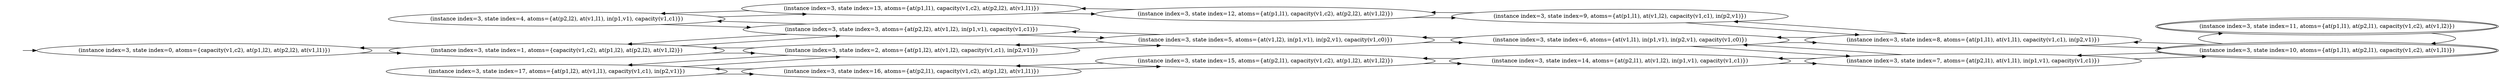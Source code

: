 digraph {
rankdir="LR"
s0[label="(instance index=3, state index=0, atoms={capacity(v1,c2), at(p1,l2), at(p2,l2), at(v1,l1)})"]
s4[label="(instance index=3, state index=4, atoms={at(p2,l2), at(v1,l1), in(p1,v1), capacity(v1,c1)})"]
s17[label="(instance index=3, state index=17, atoms={at(p1,l2), at(v1,l1), capacity(v1,c1), in(p2,v1)})"]
s1[label="(instance index=3, state index=1, atoms={capacity(v1,c2), at(p1,l2), at(p2,l2), at(v1,l2)})"]
s13[label="(instance index=3, state index=13, atoms={at(p1,l1), capacity(v1,c2), at(p2,l2), at(v1,l1)})"]
s2[label="(instance index=3, state index=2, atoms={at(p1,l2), at(v1,l2), capacity(v1,c1), in(p2,v1)})"]
s3[label="(instance index=3, state index=3, atoms={at(p2,l2), at(v1,l2), in(p1,v1), capacity(v1,c1)})"]
s16[label="(instance index=3, state index=16, atoms={at(p2,l1), capacity(v1,c2), at(p1,l2), at(v1,l1)})"]
s5[label="(instance index=3, state index=5, atoms={at(v1,l2), in(p1,v1), in(p2,v1), capacity(v1,c0)})"]
s15[label="(instance index=3, state index=15, atoms={at(p2,l1), capacity(v1,c2), at(p1,l2), at(v1,l2)})"]
s12[label="(instance index=3, state index=12, atoms={at(p1,l1), capacity(v1,c2), at(p2,l2), at(v1,l2)})"]
s6[label="(instance index=3, state index=6, atoms={at(v1,l1), in(p1,v1), in(p2,v1), capacity(v1,c0)})"]
s14[label="(instance index=3, state index=14, atoms={at(p2,l1), at(v1,l2), in(p1,v1), capacity(v1,c1)})"]
s9[label="(instance index=3, state index=9, atoms={at(p1,l1), at(v1,l2), capacity(v1,c1), in(p2,v1)})"]
s7[label="(instance index=3, state index=7, atoms={at(p2,l1), at(v1,l1), in(p1,v1), capacity(v1,c1)})"]
s8[label="(instance index=3, state index=8, atoms={at(p1,l1), at(v1,l1), capacity(v1,c1), in(p2,v1)})"]
s11[peripheries=2,label="(instance index=3, state index=11, atoms={at(p1,l1), at(p2,l1), capacity(v1,c2), at(v1,l2)})"]
s10[peripheries=2,label="(instance index=3, state index=10, atoms={at(p1,l1), at(p2,l1), capacity(v1,c2), at(v1,l1)})"]
Dangling [ label = "", style = invis ]
{ rank = same; Dangling }
Dangling -> s0
{ rank = same; s0}
{ rank = same; s4,s17,s1}
{ rank = same; s13,s2,s3,s16}
{ rank = same; s5,s15,s12}
{ rank = same; s6,s14,s9}
{ rank = same; s7,s8}
{ rank = same; s11,s10}
{
s0->s1
}
{
s4->s13
s4->s3
s17->s2
s17->s16
s1->s2
s1->s3
s1->s0
}
{
s13->s12
s13->s4
s2->s17
s2->s5
s2->s1
s3->s5
s3->s4
s3->s1
s16->s15
s16->s17
}
{
s5->s6
s5->s3
s5->s2
s15->s14
s15->s16
s12->s13
s12->s9
}
{
s6->s7
s6->s5
s6->s8
s14->s15
s14->s7
s9->s12
s9->s8
}
{
s7->s14
s7->s6
s7->s10
s8->s10
s8->s6
s8->s9
}
{
s11->s10
s10->s7
s10->s11
s10->s8
}
}

